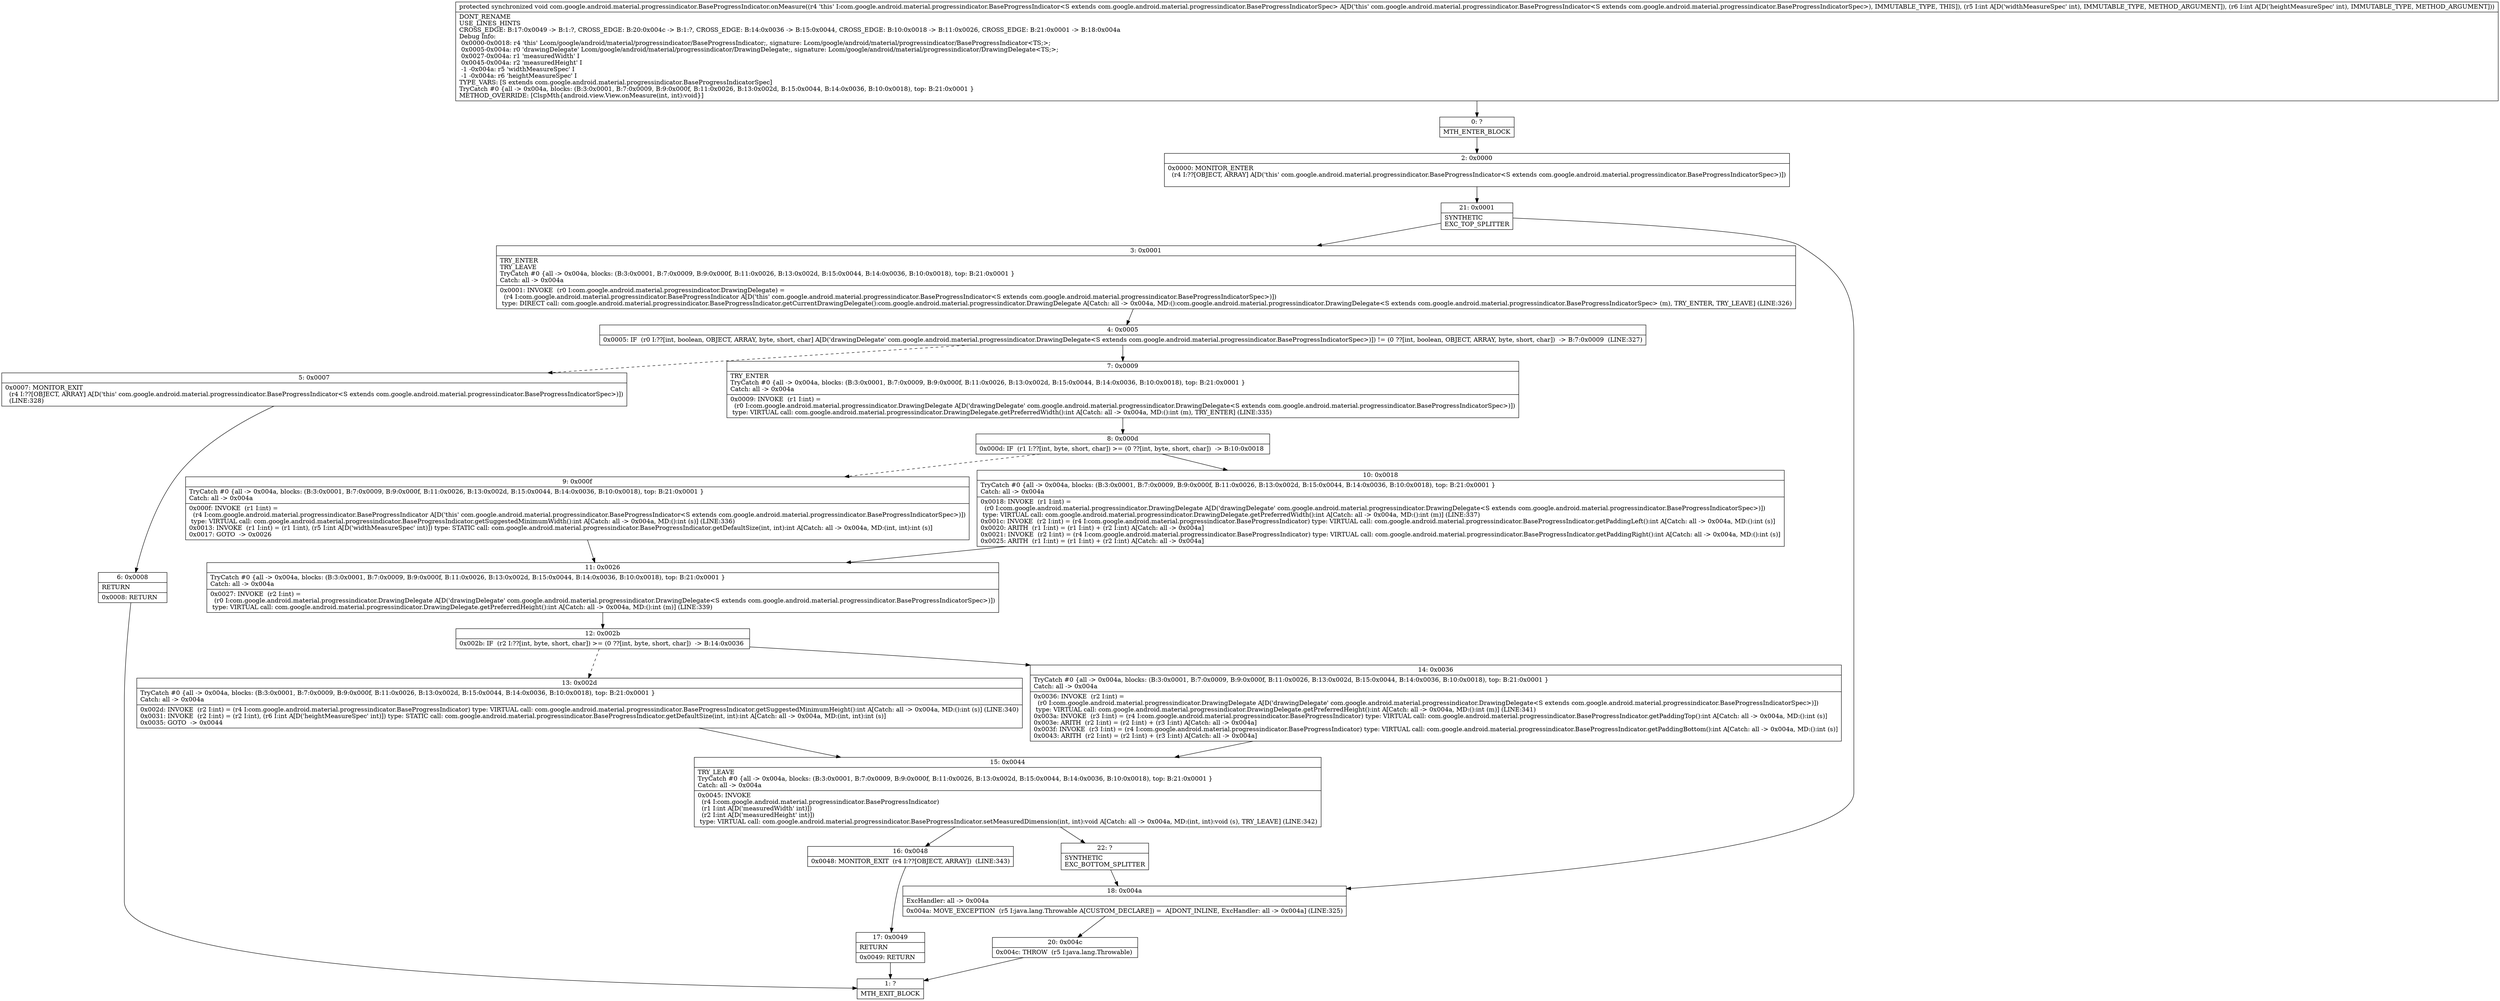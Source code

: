 digraph "CFG forcom.google.android.material.progressindicator.BaseProgressIndicator.onMeasure(II)V" {
Node_0 [shape=record,label="{0\:\ ?|MTH_ENTER_BLOCK\l}"];
Node_2 [shape=record,label="{2\:\ 0x0000|0x0000: MONITOR_ENTER  \l  (r4 I:??[OBJECT, ARRAY] A[D('this' com.google.android.material.progressindicator.BaseProgressIndicator\<S extends com.google.android.material.progressindicator.BaseProgressIndicatorSpec\>)])\l \l}"];
Node_21 [shape=record,label="{21\:\ 0x0001|SYNTHETIC\lEXC_TOP_SPLITTER\l}"];
Node_3 [shape=record,label="{3\:\ 0x0001|TRY_ENTER\lTRY_LEAVE\lTryCatch #0 \{all \-\> 0x004a, blocks: (B:3:0x0001, B:7:0x0009, B:9:0x000f, B:11:0x0026, B:13:0x002d, B:15:0x0044, B:14:0x0036, B:10:0x0018), top: B:21:0x0001 \}\lCatch: all \-\> 0x004a\l|0x0001: INVOKE  (r0 I:com.google.android.material.progressindicator.DrawingDelegate) = \l  (r4 I:com.google.android.material.progressindicator.BaseProgressIndicator A[D('this' com.google.android.material.progressindicator.BaseProgressIndicator\<S extends com.google.android.material.progressindicator.BaseProgressIndicatorSpec\>)])\l type: DIRECT call: com.google.android.material.progressindicator.BaseProgressIndicator.getCurrentDrawingDelegate():com.google.android.material.progressindicator.DrawingDelegate A[Catch: all \-\> 0x004a, MD:():com.google.android.material.progressindicator.DrawingDelegate\<S extends com.google.android.material.progressindicator.BaseProgressIndicatorSpec\> (m), TRY_ENTER, TRY_LEAVE] (LINE:326)\l}"];
Node_4 [shape=record,label="{4\:\ 0x0005|0x0005: IF  (r0 I:??[int, boolean, OBJECT, ARRAY, byte, short, char] A[D('drawingDelegate' com.google.android.material.progressindicator.DrawingDelegate\<S extends com.google.android.material.progressindicator.BaseProgressIndicatorSpec\>)]) != (0 ??[int, boolean, OBJECT, ARRAY, byte, short, char])  \-\> B:7:0x0009  (LINE:327)\l}"];
Node_5 [shape=record,label="{5\:\ 0x0007|0x0007: MONITOR_EXIT  \l  (r4 I:??[OBJECT, ARRAY] A[D('this' com.google.android.material.progressindicator.BaseProgressIndicator\<S extends com.google.android.material.progressindicator.BaseProgressIndicatorSpec\>)])\l  (LINE:328)\l}"];
Node_6 [shape=record,label="{6\:\ 0x0008|RETURN\l|0x0008: RETURN   \l}"];
Node_1 [shape=record,label="{1\:\ ?|MTH_EXIT_BLOCK\l}"];
Node_7 [shape=record,label="{7\:\ 0x0009|TRY_ENTER\lTryCatch #0 \{all \-\> 0x004a, blocks: (B:3:0x0001, B:7:0x0009, B:9:0x000f, B:11:0x0026, B:13:0x002d, B:15:0x0044, B:14:0x0036, B:10:0x0018), top: B:21:0x0001 \}\lCatch: all \-\> 0x004a\l|0x0009: INVOKE  (r1 I:int) = \l  (r0 I:com.google.android.material.progressindicator.DrawingDelegate A[D('drawingDelegate' com.google.android.material.progressindicator.DrawingDelegate\<S extends com.google.android.material.progressindicator.BaseProgressIndicatorSpec\>)])\l type: VIRTUAL call: com.google.android.material.progressindicator.DrawingDelegate.getPreferredWidth():int A[Catch: all \-\> 0x004a, MD:():int (m), TRY_ENTER] (LINE:335)\l}"];
Node_8 [shape=record,label="{8\:\ 0x000d|0x000d: IF  (r1 I:??[int, byte, short, char]) \>= (0 ??[int, byte, short, char])  \-\> B:10:0x0018 \l}"];
Node_9 [shape=record,label="{9\:\ 0x000f|TryCatch #0 \{all \-\> 0x004a, blocks: (B:3:0x0001, B:7:0x0009, B:9:0x000f, B:11:0x0026, B:13:0x002d, B:15:0x0044, B:14:0x0036, B:10:0x0018), top: B:21:0x0001 \}\lCatch: all \-\> 0x004a\l|0x000f: INVOKE  (r1 I:int) = \l  (r4 I:com.google.android.material.progressindicator.BaseProgressIndicator A[D('this' com.google.android.material.progressindicator.BaseProgressIndicator\<S extends com.google.android.material.progressindicator.BaseProgressIndicatorSpec\>)])\l type: VIRTUAL call: com.google.android.material.progressindicator.BaseProgressIndicator.getSuggestedMinimumWidth():int A[Catch: all \-\> 0x004a, MD:():int (s)] (LINE:336)\l0x0013: INVOKE  (r1 I:int) = (r1 I:int), (r5 I:int A[D('widthMeasureSpec' int)]) type: STATIC call: com.google.android.material.progressindicator.BaseProgressIndicator.getDefaultSize(int, int):int A[Catch: all \-\> 0x004a, MD:(int, int):int (s)]\l0x0017: GOTO  \-\> 0x0026 \l}"];
Node_11 [shape=record,label="{11\:\ 0x0026|TryCatch #0 \{all \-\> 0x004a, blocks: (B:3:0x0001, B:7:0x0009, B:9:0x000f, B:11:0x0026, B:13:0x002d, B:15:0x0044, B:14:0x0036, B:10:0x0018), top: B:21:0x0001 \}\lCatch: all \-\> 0x004a\l|0x0027: INVOKE  (r2 I:int) = \l  (r0 I:com.google.android.material.progressindicator.DrawingDelegate A[D('drawingDelegate' com.google.android.material.progressindicator.DrawingDelegate\<S extends com.google.android.material.progressindicator.BaseProgressIndicatorSpec\>)])\l type: VIRTUAL call: com.google.android.material.progressindicator.DrawingDelegate.getPreferredHeight():int A[Catch: all \-\> 0x004a, MD:():int (m)] (LINE:339)\l}"];
Node_12 [shape=record,label="{12\:\ 0x002b|0x002b: IF  (r2 I:??[int, byte, short, char]) \>= (0 ??[int, byte, short, char])  \-\> B:14:0x0036 \l}"];
Node_13 [shape=record,label="{13\:\ 0x002d|TryCatch #0 \{all \-\> 0x004a, blocks: (B:3:0x0001, B:7:0x0009, B:9:0x000f, B:11:0x0026, B:13:0x002d, B:15:0x0044, B:14:0x0036, B:10:0x0018), top: B:21:0x0001 \}\lCatch: all \-\> 0x004a\l|0x002d: INVOKE  (r2 I:int) = (r4 I:com.google.android.material.progressindicator.BaseProgressIndicator) type: VIRTUAL call: com.google.android.material.progressindicator.BaseProgressIndicator.getSuggestedMinimumHeight():int A[Catch: all \-\> 0x004a, MD:():int (s)] (LINE:340)\l0x0031: INVOKE  (r2 I:int) = (r2 I:int), (r6 I:int A[D('heightMeasureSpec' int)]) type: STATIC call: com.google.android.material.progressindicator.BaseProgressIndicator.getDefaultSize(int, int):int A[Catch: all \-\> 0x004a, MD:(int, int):int (s)]\l0x0035: GOTO  \-\> 0x0044 \l}"];
Node_15 [shape=record,label="{15\:\ 0x0044|TRY_LEAVE\lTryCatch #0 \{all \-\> 0x004a, blocks: (B:3:0x0001, B:7:0x0009, B:9:0x000f, B:11:0x0026, B:13:0x002d, B:15:0x0044, B:14:0x0036, B:10:0x0018), top: B:21:0x0001 \}\lCatch: all \-\> 0x004a\l|0x0045: INVOKE  \l  (r4 I:com.google.android.material.progressindicator.BaseProgressIndicator)\l  (r1 I:int A[D('measuredWidth' int)])\l  (r2 I:int A[D('measuredHeight' int)])\l type: VIRTUAL call: com.google.android.material.progressindicator.BaseProgressIndicator.setMeasuredDimension(int, int):void A[Catch: all \-\> 0x004a, MD:(int, int):void (s), TRY_LEAVE] (LINE:342)\l}"];
Node_16 [shape=record,label="{16\:\ 0x0048|0x0048: MONITOR_EXIT  (r4 I:??[OBJECT, ARRAY])  (LINE:343)\l}"];
Node_17 [shape=record,label="{17\:\ 0x0049|RETURN\l|0x0049: RETURN   \l}"];
Node_22 [shape=record,label="{22\:\ ?|SYNTHETIC\lEXC_BOTTOM_SPLITTER\l}"];
Node_14 [shape=record,label="{14\:\ 0x0036|TryCatch #0 \{all \-\> 0x004a, blocks: (B:3:0x0001, B:7:0x0009, B:9:0x000f, B:11:0x0026, B:13:0x002d, B:15:0x0044, B:14:0x0036, B:10:0x0018), top: B:21:0x0001 \}\lCatch: all \-\> 0x004a\l|0x0036: INVOKE  (r2 I:int) = \l  (r0 I:com.google.android.material.progressindicator.DrawingDelegate A[D('drawingDelegate' com.google.android.material.progressindicator.DrawingDelegate\<S extends com.google.android.material.progressindicator.BaseProgressIndicatorSpec\>)])\l type: VIRTUAL call: com.google.android.material.progressindicator.DrawingDelegate.getPreferredHeight():int A[Catch: all \-\> 0x004a, MD:():int (m)] (LINE:341)\l0x003a: INVOKE  (r3 I:int) = (r4 I:com.google.android.material.progressindicator.BaseProgressIndicator) type: VIRTUAL call: com.google.android.material.progressindicator.BaseProgressIndicator.getPaddingTop():int A[Catch: all \-\> 0x004a, MD:():int (s)]\l0x003e: ARITH  (r2 I:int) = (r2 I:int) + (r3 I:int) A[Catch: all \-\> 0x004a]\l0x003f: INVOKE  (r3 I:int) = (r4 I:com.google.android.material.progressindicator.BaseProgressIndicator) type: VIRTUAL call: com.google.android.material.progressindicator.BaseProgressIndicator.getPaddingBottom():int A[Catch: all \-\> 0x004a, MD:():int (s)]\l0x0043: ARITH  (r2 I:int) = (r2 I:int) + (r3 I:int) A[Catch: all \-\> 0x004a]\l}"];
Node_10 [shape=record,label="{10\:\ 0x0018|TryCatch #0 \{all \-\> 0x004a, blocks: (B:3:0x0001, B:7:0x0009, B:9:0x000f, B:11:0x0026, B:13:0x002d, B:15:0x0044, B:14:0x0036, B:10:0x0018), top: B:21:0x0001 \}\lCatch: all \-\> 0x004a\l|0x0018: INVOKE  (r1 I:int) = \l  (r0 I:com.google.android.material.progressindicator.DrawingDelegate A[D('drawingDelegate' com.google.android.material.progressindicator.DrawingDelegate\<S extends com.google.android.material.progressindicator.BaseProgressIndicatorSpec\>)])\l type: VIRTUAL call: com.google.android.material.progressindicator.DrawingDelegate.getPreferredWidth():int A[Catch: all \-\> 0x004a, MD:():int (m)] (LINE:337)\l0x001c: INVOKE  (r2 I:int) = (r4 I:com.google.android.material.progressindicator.BaseProgressIndicator) type: VIRTUAL call: com.google.android.material.progressindicator.BaseProgressIndicator.getPaddingLeft():int A[Catch: all \-\> 0x004a, MD:():int (s)]\l0x0020: ARITH  (r1 I:int) = (r1 I:int) + (r2 I:int) A[Catch: all \-\> 0x004a]\l0x0021: INVOKE  (r2 I:int) = (r4 I:com.google.android.material.progressindicator.BaseProgressIndicator) type: VIRTUAL call: com.google.android.material.progressindicator.BaseProgressIndicator.getPaddingRight():int A[Catch: all \-\> 0x004a, MD:():int (s)]\l0x0025: ARITH  (r1 I:int) = (r1 I:int) + (r2 I:int) A[Catch: all \-\> 0x004a]\l}"];
Node_18 [shape=record,label="{18\:\ 0x004a|ExcHandler: all \-\> 0x004a\l|0x004a: MOVE_EXCEPTION  (r5 I:java.lang.Throwable A[CUSTOM_DECLARE]) =  A[DONT_INLINE, ExcHandler: all \-\> 0x004a] (LINE:325)\l}"];
Node_20 [shape=record,label="{20\:\ 0x004c|0x004c: THROW  (r5 I:java.lang.Throwable) \l}"];
MethodNode[shape=record,label="{protected synchronized void com.google.android.material.progressindicator.BaseProgressIndicator.onMeasure((r4 'this' I:com.google.android.material.progressindicator.BaseProgressIndicator\<S extends com.google.android.material.progressindicator.BaseProgressIndicatorSpec\> A[D('this' com.google.android.material.progressindicator.BaseProgressIndicator\<S extends com.google.android.material.progressindicator.BaseProgressIndicatorSpec\>), IMMUTABLE_TYPE, THIS]), (r5 I:int A[D('widthMeasureSpec' int), IMMUTABLE_TYPE, METHOD_ARGUMENT]), (r6 I:int A[D('heightMeasureSpec' int), IMMUTABLE_TYPE, METHOD_ARGUMENT]))  | DONT_RENAME\lUSE_LINES_HINTS\lCROSS_EDGE: B:17:0x0049 \-\> B:1:?, CROSS_EDGE: B:20:0x004c \-\> B:1:?, CROSS_EDGE: B:14:0x0036 \-\> B:15:0x0044, CROSS_EDGE: B:10:0x0018 \-\> B:11:0x0026, CROSS_EDGE: B:21:0x0001 \-\> B:18:0x004a\lDebug Info:\l  0x0000\-0x0018: r4 'this' Lcom\/google\/android\/material\/progressindicator\/BaseProgressIndicator;, signature: Lcom\/google\/android\/material\/progressindicator\/BaseProgressIndicator\<TS;\>;\l  0x0005\-0x004a: r0 'drawingDelegate' Lcom\/google\/android\/material\/progressindicator\/DrawingDelegate;, signature: Lcom\/google\/android\/material\/progressindicator\/DrawingDelegate\<TS;\>;\l  0x0027\-0x004a: r1 'measuredWidth' I\l  0x0045\-0x004a: r2 'measuredHeight' I\l  \-1 \-0x004a: r5 'widthMeasureSpec' I\l  \-1 \-0x004a: r6 'heightMeasureSpec' I\lTYPE_VARS: [S extends com.google.android.material.progressindicator.BaseProgressIndicatorSpec]\lTryCatch #0 \{all \-\> 0x004a, blocks: (B:3:0x0001, B:7:0x0009, B:9:0x000f, B:11:0x0026, B:13:0x002d, B:15:0x0044, B:14:0x0036, B:10:0x0018), top: B:21:0x0001 \}\lMETHOD_OVERRIDE: [ClspMth\{android.view.View.onMeasure(int, int):void\}]\l}"];
MethodNode -> Node_0;Node_0 -> Node_2;
Node_2 -> Node_21;
Node_21 -> Node_3;
Node_21 -> Node_18;
Node_3 -> Node_4;
Node_4 -> Node_5[style=dashed];
Node_4 -> Node_7;
Node_5 -> Node_6;
Node_6 -> Node_1;
Node_7 -> Node_8;
Node_8 -> Node_9[style=dashed];
Node_8 -> Node_10;
Node_9 -> Node_11;
Node_11 -> Node_12;
Node_12 -> Node_13[style=dashed];
Node_12 -> Node_14;
Node_13 -> Node_15;
Node_15 -> Node_16;
Node_15 -> Node_22;
Node_16 -> Node_17;
Node_17 -> Node_1;
Node_22 -> Node_18;
Node_14 -> Node_15;
Node_10 -> Node_11;
Node_18 -> Node_20;
Node_20 -> Node_1;
}

